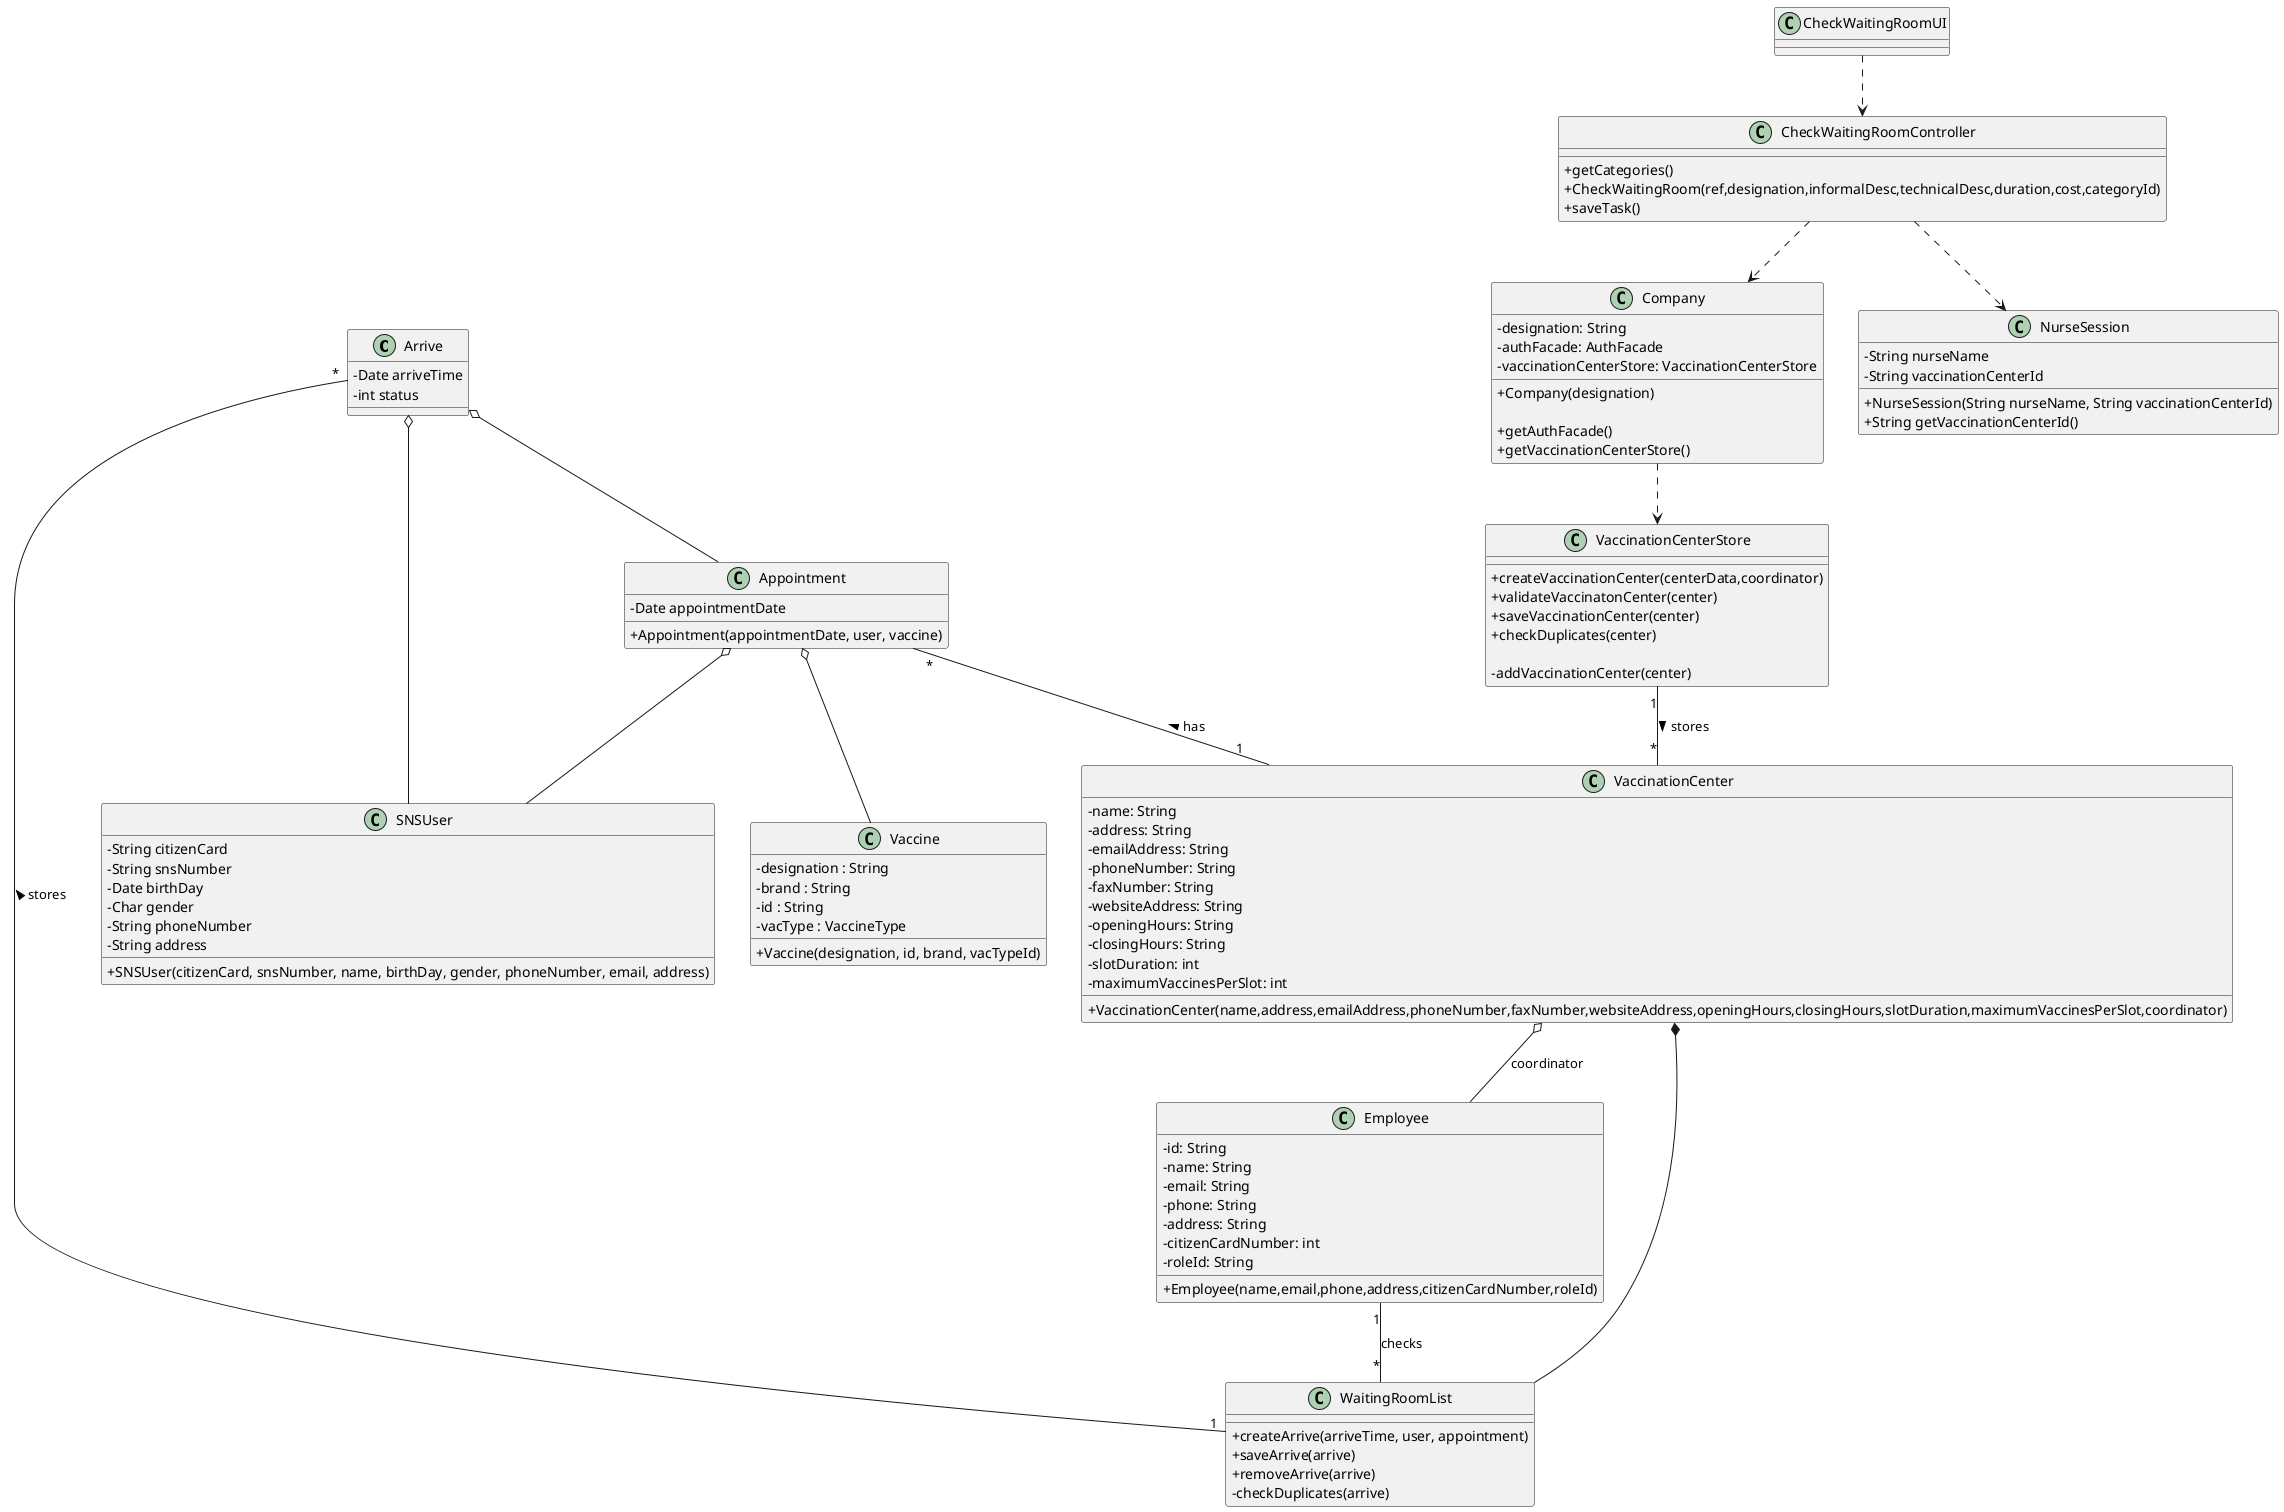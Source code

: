 @startuml
skinparam classAttributeIconSize 0

class Arrive {
  - Date arriveTime
  - int status
}

class NurseSession {
  - String nurseName
  - String vaccinationCenterId

  + NurseSession(String nurseName, String vaccinationCenterId)
  + String getVaccinationCenterId()
}

class Company {
  -designation: String
  -authFacade: AuthFacade
  -vaccinationCenterStore: VaccinationCenterStore
  
  +Company(designation)

  +getAuthFacade()
  +getVaccinationCenterStore()
}

class CheckWaitingRoomController {
  +getCategories()
  +CheckWaitingRoom(ref,designation,informalDesc,technicalDesc,duration,cost,categoryId)
  +saveTask()
}

class CheckWaitingRoomUI {}

class VaccinationCenter {
  - name: String
  - address: String
  - emailAddress: String
  - phoneNumber: String
  - faxNumber: String
  - websiteAddress: String
  - openingHours: String
  - closingHours: String
  - slotDuration: int
  - maximumVaccinesPerSlot: int
  
  +VaccinationCenter(name,address,emailAddress,phoneNumber,faxNumber,websiteAddress,openingHours,closingHours,slotDuration,maximumVaccinesPerSlot,coordinator)
}

class VaccinationCenterStore {
+createVaccinationCenter(centerData,coordinator)
+validateVaccinatonCenter(center)
+saveVaccinationCenter(center)
+checkDuplicates(center)

-addVaccinationCenter(center)
}

class Employee {
  -id: String 
  -name: String 
  -email: String 
  -phone: String 
  -address: String 
  -citizenCardNumber: int 
  -roleId: String 

  +Employee(name,email,phone,address,citizenCardNumber,roleId)
}

class SNSUser {
  - String citizenCard
  - String snsNumber
  - Date birthDay
  - Char gender
  - String phoneNumber
  - String address
  + SNSUser(citizenCard, snsNumber, name, birthDay, gender, phoneNumber, email, address)
}

class WaitingRoomList {
  +createArrive(arriveTime, user, appointment)
  +saveArrive(arrive)
  +removeArrive(arrive)
  -checkDuplicates(arrive)
}

class Appointment {
  -Date appointmentDate

  +Appointment(appointmentDate, user, vaccine)
}

class Vaccine{
  -designation : String
  -brand : String
  -id : String
  -vacType : VaccineType

  +Vaccine(designation, id, brand, vacTypeId)
}

CheckWaitingRoomUI ..> CheckWaitingRoomController
CheckWaitingRoomController ..> Company

Arrive o-- SNSUser
Arrive o-- Appointment
Appointment o-- SNSUser

VaccinationCenter o-- Employee : coordinator
VaccinationCenterStore "1" -- "*" VaccinationCenter : stores >

Company ..> VaccinationCenterStore

WaitingRoomList "1" -- "*" Arrive : stores >

Employee "1" -- "*" WaitingRoomList : checks
VaccinationCenter *-- WaitingRoomList

CheckWaitingRoomController ..> NurseSession

Appointment "*" -- "1" VaccinationCenter : has <
Appointment o-- Vaccine

@enduml
